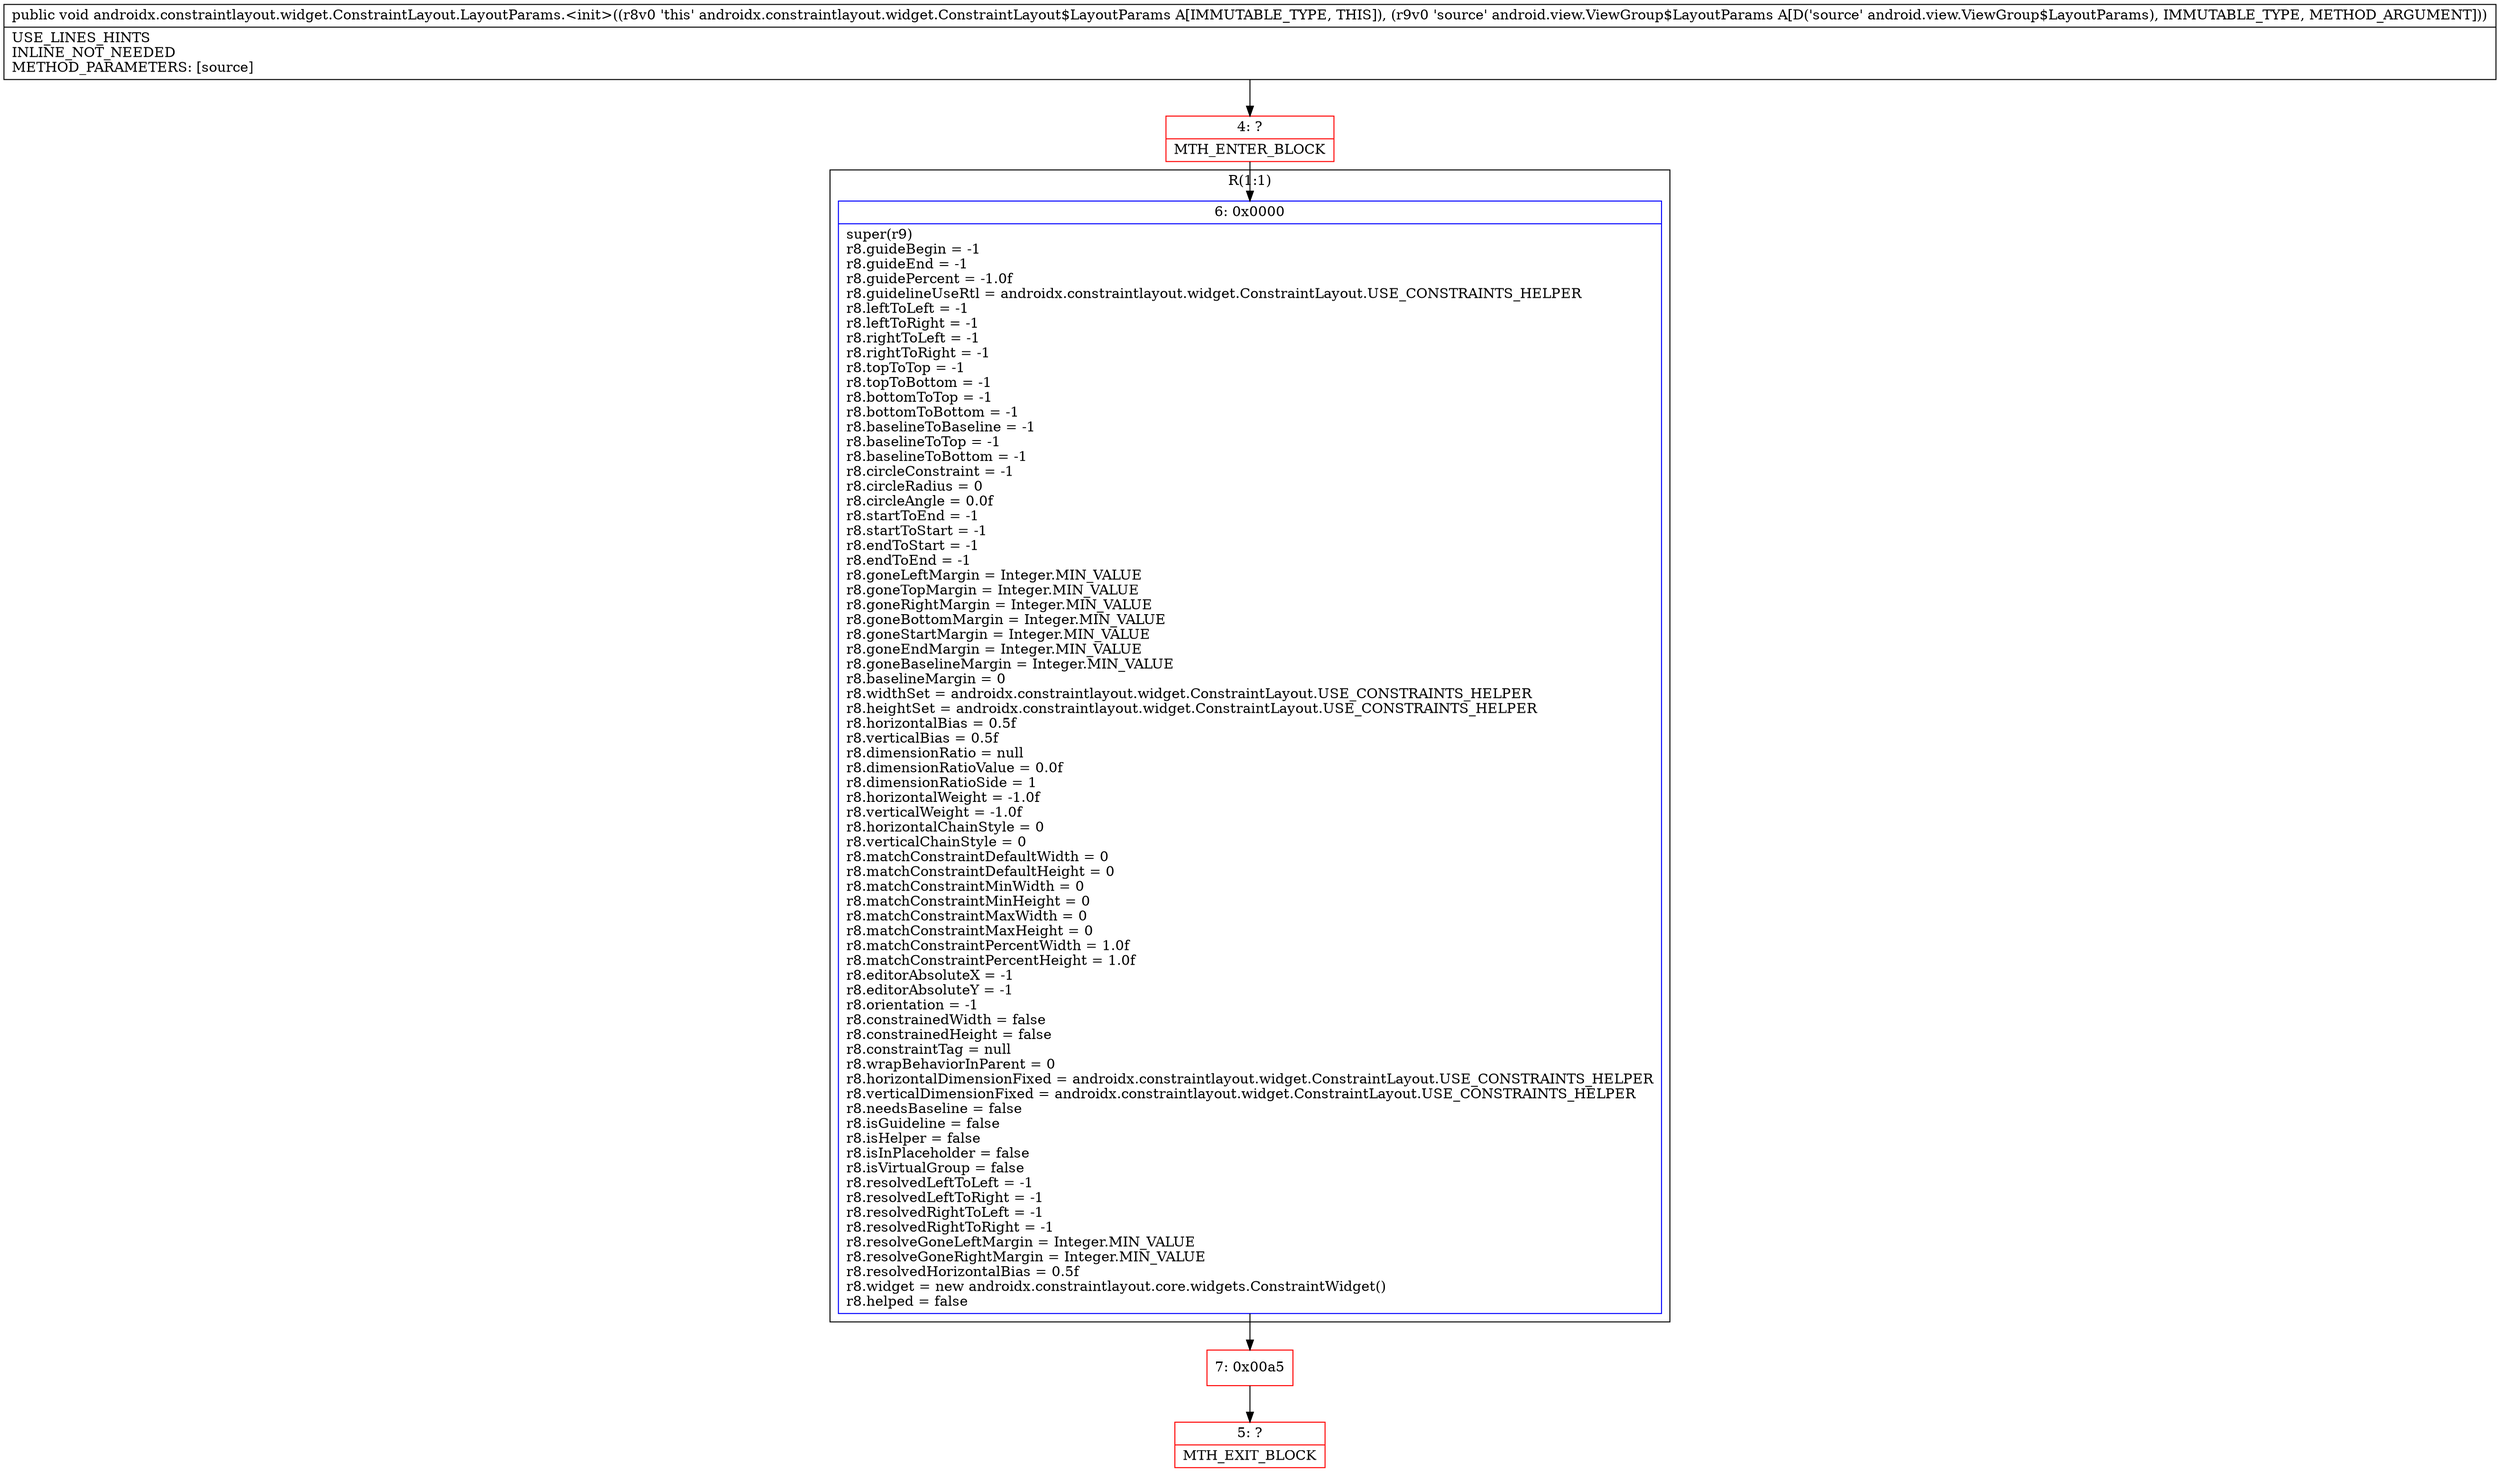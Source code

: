 digraph "CFG forandroidx.constraintlayout.widget.ConstraintLayout.LayoutParams.\<init\>(Landroid\/view\/ViewGroup$LayoutParams;)V" {
subgraph cluster_Region_904124181 {
label = "R(1:1)";
node [shape=record,color=blue];
Node_6 [shape=record,label="{6\:\ 0x0000|super(r9)\lr8.guideBegin = \-1\lr8.guideEnd = \-1\lr8.guidePercent = \-1.0f\lr8.guidelineUseRtl = androidx.constraintlayout.widget.ConstraintLayout.USE_CONSTRAINTS_HELPER\lr8.leftToLeft = \-1\lr8.leftToRight = \-1\lr8.rightToLeft = \-1\lr8.rightToRight = \-1\lr8.topToTop = \-1\lr8.topToBottom = \-1\lr8.bottomToTop = \-1\lr8.bottomToBottom = \-1\lr8.baselineToBaseline = \-1\lr8.baselineToTop = \-1\lr8.baselineToBottom = \-1\lr8.circleConstraint = \-1\lr8.circleRadius = 0\lr8.circleAngle = 0.0f\lr8.startToEnd = \-1\lr8.startToStart = \-1\lr8.endToStart = \-1\lr8.endToEnd = \-1\lr8.goneLeftMargin = Integer.MIN_VALUE\lr8.goneTopMargin = Integer.MIN_VALUE\lr8.goneRightMargin = Integer.MIN_VALUE\lr8.goneBottomMargin = Integer.MIN_VALUE\lr8.goneStartMargin = Integer.MIN_VALUE\lr8.goneEndMargin = Integer.MIN_VALUE\lr8.goneBaselineMargin = Integer.MIN_VALUE\lr8.baselineMargin = 0\lr8.widthSet = androidx.constraintlayout.widget.ConstraintLayout.USE_CONSTRAINTS_HELPER\lr8.heightSet = androidx.constraintlayout.widget.ConstraintLayout.USE_CONSTRAINTS_HELPER\lr8.horizontalBias = 0.5f\lr8.verticalBias = 0.5f\lr8.dimensionRatio = null\lr8.dimensionRatioValue = 0.0f\lr8.dimensionRatioSide = 1\lr8.horizontalWeight = \-1.0f\lr8.verticalWeight = \-1.0f\lr8.horizontalChainStyle = 0\lr8.verticalChainStyle = 0\lr8.matchConstraintDefaultWidth = 0\lr8.matchConstraintDefaultHeight = 0\lr8.matchConstraintMinWidth = 0\lr8.matchConstraintMinHeight = 0\lr8.matchConstraintMaxWidth = 0\lr8.matchConstraintMaxHeight = 0\lr8.matchConstraintPercentWidth = 1.0f\lr8.matchConstraintPercentHeight = 1.0f\lr8.editorAbsoluteX = \-1\lr8.editorAbsoluteY = \-1\lr8.orientation = \-1\lr8.constrainedWidth = false\lr8.constrainedHeight = false\lr8.constraintTag = null\lr8.wrapBehaviorInParent = 0\lr8.horizontalDimensionFixed = androidx.constraintlayout.widget.ConstraintLayout.USE_CONSTRAINTS_HELPER\lr8.verticalDimensionFixed = androidx.constraintlayout.widget.ConstraintLayout.USE_CONSTRAINTS_HELPER\lr8.needsBaseline = false\lr8.isGuideline = false\lr8.isHelper = false\lr8.isInPlaceholder = false\lr8.isVirtualGroup = false\lr8.resolvedLeftToLeft = \-1\lr8.resolvedLeftToRight = \-1\lr8.resolvedRightToLeft = \-1\lr8.resolvedRightToRight = \-1\lr8.resolveGoneLeftMargin = Integer.MIN_VALUE\lr8.resolveGoneRightMargin = Integer.MIN_VALUE\lr8.resolvedHorizontalBias = 0.5f\lr8.widget = new androidx.constraintlayout.core.widgets.ConstraintWidget()\lr8.helped = false\l}"];
}
Node_4 [shape=record,color=red,label="{4\:\ ?|MTH_ENTER_BLOCK\l}"];
Node_7 [shape=record,color=red,label="{7\:\ 0x00a5}"];
Node_5 [shape=record,color=red,label="{5\:\ ?|MTH_EXIT_BLOCK\l}"];
MethodNode[shape=record,label="{public void androidx.constraintlayout.widget.ConstraintLayout.LayoutParams.\<init\>((r8v0 'this' androidx.constraintlayout.widget.ConstraintLayout$LayoutParams A[IMMUTABLE_TYPE, THIS]), (r9v0 'source' android.view.ViewGroup$LayoutParams A[D('source' android.view.ViewGroup$LayoutParams), IMMUTABLE_TYPE, METHOD_ARGUMENT]))  | USE_LINES_HINTS\lINLINE_NOT_NEEDED\lMETHOD_PARAMETERS: [source]\l}"];
MethodNode -> Node_4;Node_6 -> Node_7;
Node_4 -> Node_6;
Node_7 -> Node_5;
}


